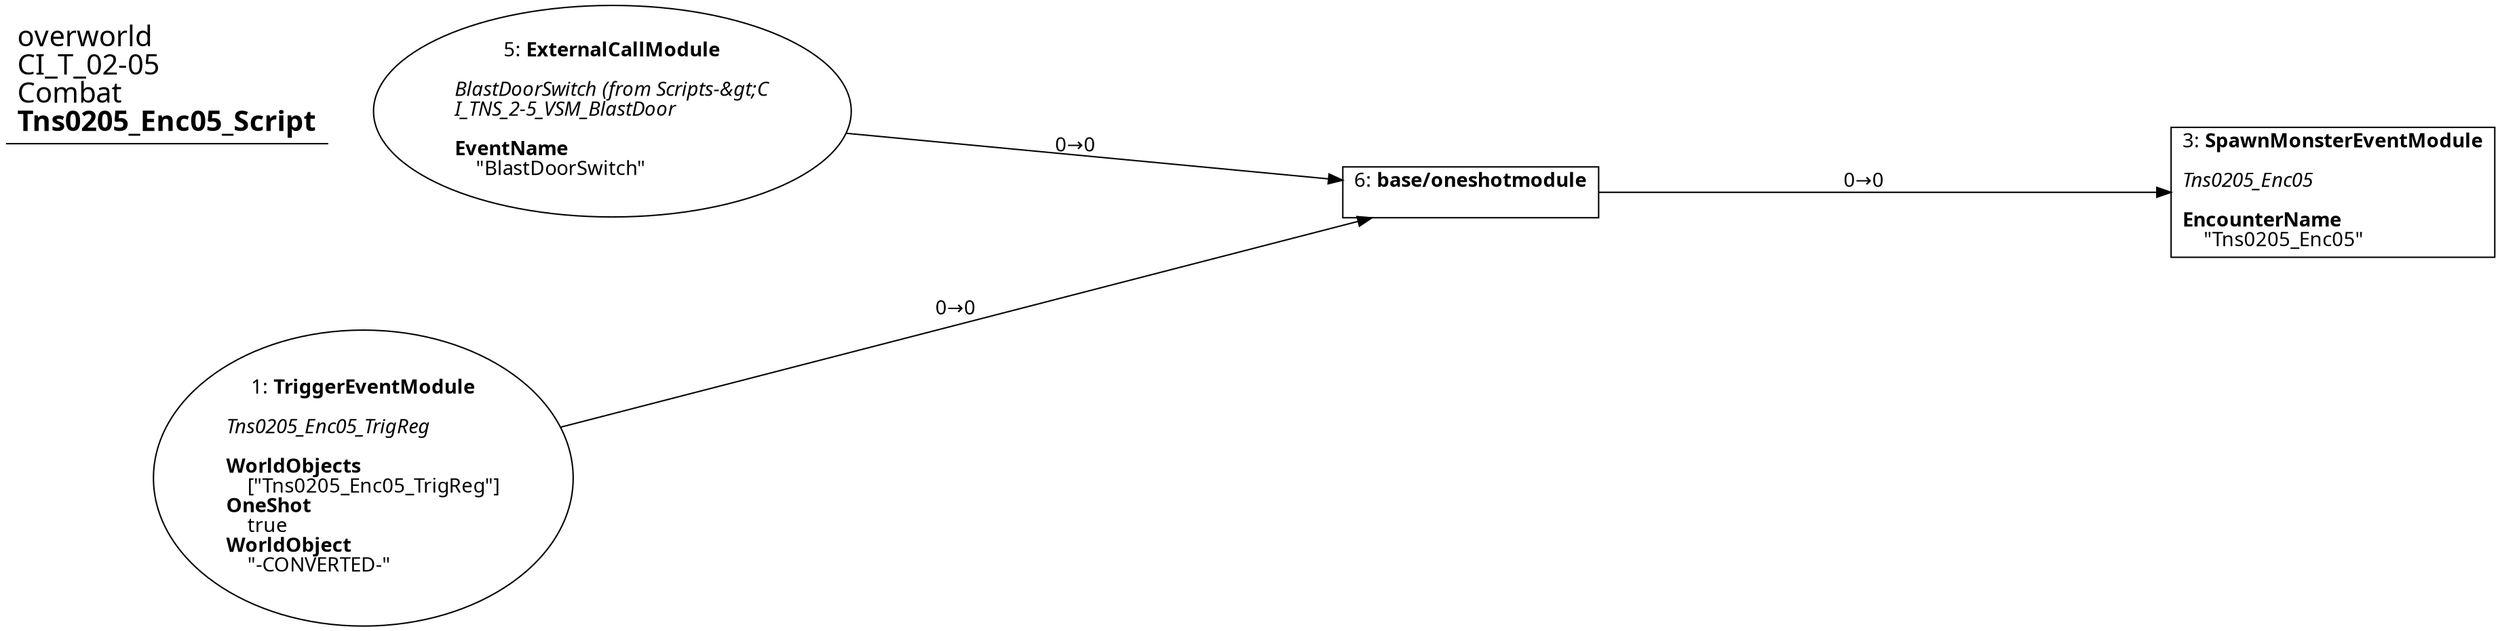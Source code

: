 digraph {
    layout = fdp;
    overlap = prism;
    sep = "+16";
    splines = spline;

    node [ shape = box ];

    graph [ fontname = "Segoe UI" ];
    node [ fontname = "Segoe UI" ];
    edge [ fontname = "Segoe UI" ];

    1 [ label = <1: <b>TriggerEventModule</b><br/><br/><i>Tns0205_Enc05_TrigReg<br align="left"/></i><br align="left"/><b>WorldObjects</b><br align="left"/>    [&quot;Tns0205_Enc05_TrigReg&quot;]<br align="left"/><b>OneShot</b><br align="left"/>    true<br align="left"/><b>WorldObject</b><br align="left"/>    &quot;-CONVERTED-&quot;<br align="left"/>> ];
    1 [ shape = oval ]
    1 [ pos = "-0.26700002,-0.059000004!" ];
    1 -> 6 [ label = "0→0" ];

    3 [ label = <3: <b>SpawnMonsterEventModule</b><br/><br/><i>Tns0205_Enc05<br align="left"/></i><br align="left"/><b>EncounterName</b><br align="left"/>    &quot;Tns0205_Enc05&quot;<br align="left"/>> ];
    3 [ pos = "0.215,0.011000001!" ];

    5 [ label = <5: <b>ExternalCallModule</b><br/><br/><i>BlastDoorSwitch (from Scripts-&amp;gt;C<br align="left"/>I_TNS_2-5_VSM_BlastDoor<br align="left"/></i><br align="left"/><b>EventName</b><br align="left"/>    &quot;BlastDoorSwitch&quot;<br align="left"/>> ];
    5 [ shape = oval ]
    5 [ pos = "-0.25300002,0.034!" ];
    5 -> 6 [ label = "0→0" ];

    6 [ label = <6: <b>base/oneshotmodule</b><br/><br/>> ];
    6 [ pos = "0.004,0.011000001!" ];
    6 -> 3 [ label = "0→0" ];

    title [ pos = "-0.268,0.035!" ];
    title [ shape = underline ];
    title [ label = <<font point-size="20">overworld<br align="left"/>CI_T_02-05<br align="left"/>Combat<br align="left"/><b>Tns0205_Enc05_Script</b><br align="left"/></font>> ];
}
